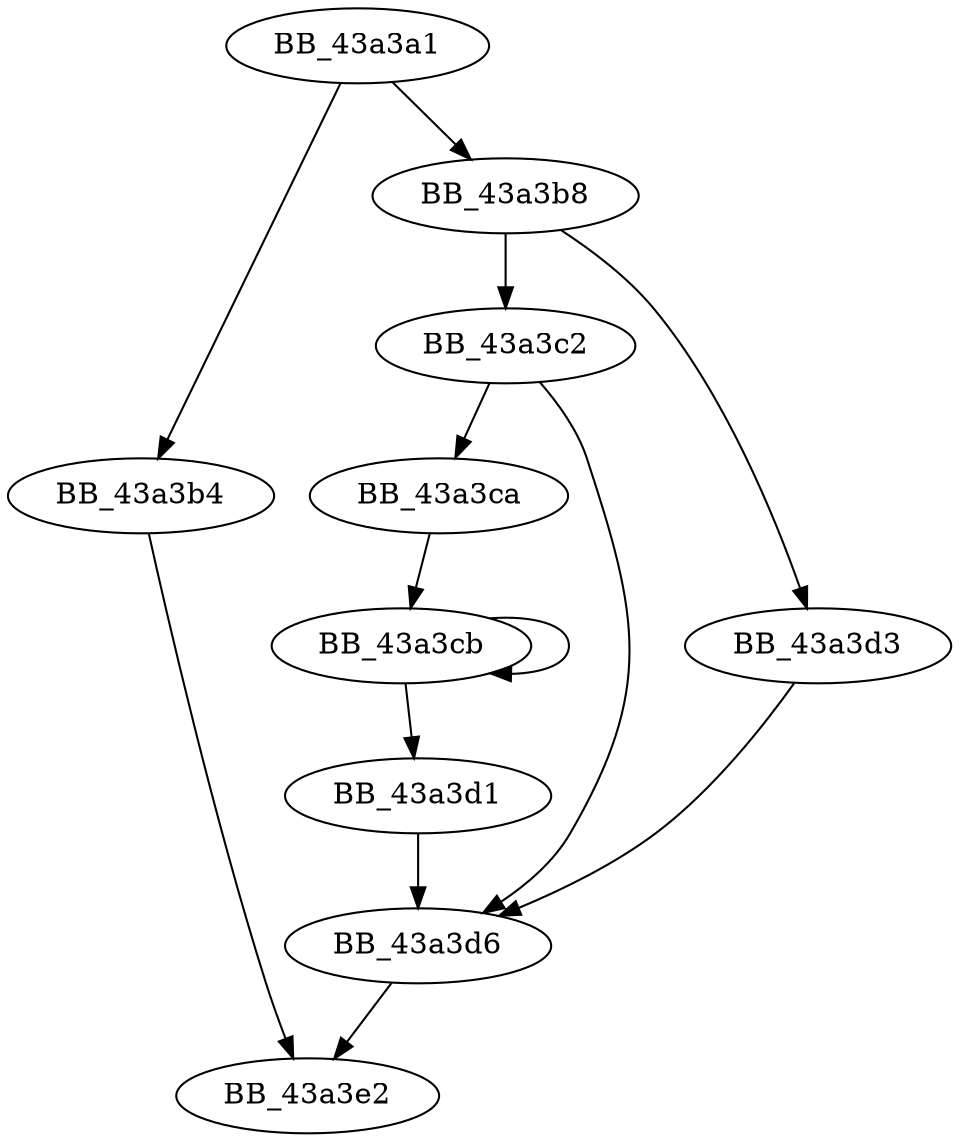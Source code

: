 DiGraph unknown_libname_54{
BB_43a3a1->BB_43a3b4
BB_43a3a1->BB_43a3b8
BB_43a3b4->BB_43a3e2
BB_43a3b8->BB_43a3c2
BB_43a3b8->BB_43a3d3
BB_43a3c2->BB_43a3ca
BB_43a3c2->BB_43a3d6
BB_43a3ca->BB_43a3cb
BB_43a3cb->BB_43a3cb
BB_43a3cb->BB_43a3d1
BB_43a3d1->BB_43a3d6
BB_43a3d3->BB_43a3d6
BB_43a3d6->BB_43a3e2
}
